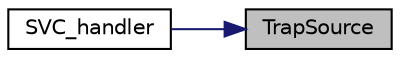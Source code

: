 digraph "TrapSource"
{
 // LATEX_PDF_SIZE
  edge [fontname="Helvetica",fontsize="10",labelfontname="Helvetica",labelfontsize="10"];
  node [fontname="Helvetica",fontsize="10",shape=record];
  rankdir="RL";
  Node1 [label="TrapSource",height=0.2,width=0.4,color="black", fillcolor="grey75", style="filled", fontcolor="black",tooltip="Determines the source of a trap call."];
  Node1 -> Node2 [dir="back",color="midnightblue",fontsize="10",style="solid",fontname="Helvetica"];
  Node2 [label="SVC_handler",height=0.2,width=0.4,color="black", fillcolor="white", style="filled",URL="$k__handlers_8c.html#a5703d8fe19774bd873f7d7db5cd60242",tooltip="Supervisor Call trap handler."];
}
